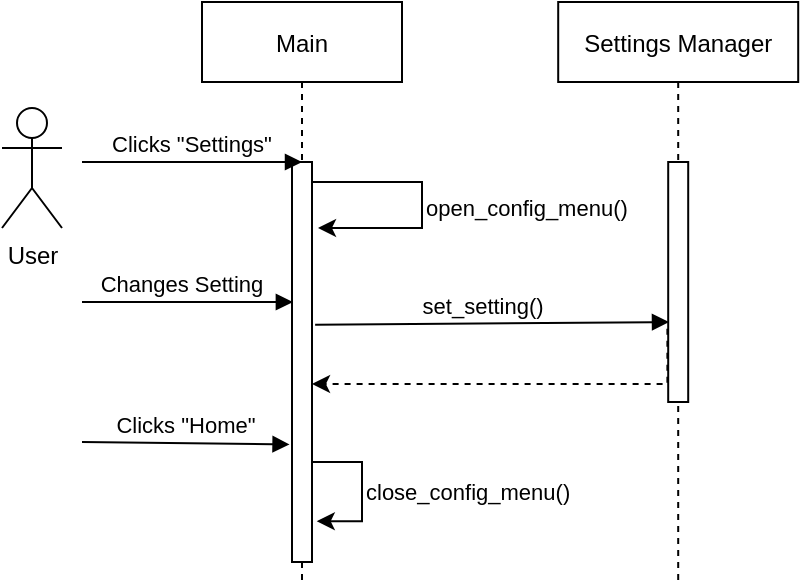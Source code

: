 <mxfile version="16.1.2" type="device"><diagram id="kgpKYQtTHZ0yAKxKKP6v" name="Page-1"><mxGraphModel dx="1691" dy="839" grid="1" gridSize="10" guides="1" tooltips="1" connect="1" arrows="1" fold="1" page="1" pageScale="1" pageWidth="850" pageHeight="1100" math="0" shadow="0"><root><mxCell id="0"/><mxCell id="1" parent="0"/><mxCell id="GdJ2a3sM91MN6zWr6IwL-13" value="Main" style="shape=umlLifeline;perimeter=lifelinePerimeter;container=1;collapsible=0;recursiveResize=0;rounded=0;shadow=0;strokeWidth=1;" parent="1" vertex="1"><mxGeometry x="80" y="410" width="100" height="290" as="geometry"/></mxCell><mxCell id="GdJ2a3sM91MN6zWr6IwL-14" value="" style="points=[];perimeter=orthogonalPerimeter;rounded=0;shadow=0;strokeWidth=1;" parent="GdJ2a3sM91MN6zWr6IwL-13" vertex="1"><mxGeometry x="45" y="80" width="10" height="200" as="geometry"/></mxCell><mxCell id="GdJ2a3sM91MN6zWr6IwL-16" style="edgeStyle=orthogonalEdgeStyle;rounded=0;orthogonalLoop=1;jettySize=auto;html=1;" parent="GdJ2a3sM91MN6zWr6IwL-13" edge="1"><mxGeometry relative="1" as="geometry"><mxPoint x="55" y="90" as="sourcePoint"/><mxPoint x="58" y="113" as="targetPoint"/><Array as="points"><mxPoint x="110" y="90"/><mxPoint x="110" y="113"/><mxPoint x="58" y="113"/></Array></mxGeometry></mxCell><mxCell id="GdJ2a3sM91MN6zWr6IwL-57" style="edgeStyle=orthogonalEdgeStyle;rounded=0;orthogonalLoop=1;jettySize=auto;html=1;entryX=1.238;entryY=0.203;entryDx=0;entryDy=0;entryPerimeter=0;exitX=1;exitY=0.018;exitDx=0;exitDy=0;exitPerimeter=0;" parent="GdJ2a3sM91MN6zWr6IwL-13" edge="1"><mxGeometry relative="1" as="geometry"><mxPoint x="55" y="230.0" as="sourcePoint"/><mxPoint x="57.38" y="259.6" as="targetPoint"/><Array as="points"><mxPoint x="80" y="230.12"/><mxPoint x="80" y="260.12"/></Array></mxGeometry></mxCell><mxCell id="GdJ2a3sM91MN6zWr6IwL-20" value="Clicks &quot;Settings&quot;" style="verticalAlign=bottom;endArrow=block;entryX=0;entryY=0;shadow=0;strokeWidth=1;" parent="1" edge="1"><mxGeometry relative="1" as="geometry"><mxPoint x="20" y="490" as="sourcePoint"/><mxPoint x="130" y="490.0" as="targetPoint"/></mxGeometry></mxCell><mxCell id="GdJ2a3sM91MN6zWr6IwL-22" value="open_config_menu()" style="text;html=1;strokeColor=none;fillColor=none;align=left;verticalAlign=middle;whiteSpace=wrap;rounded=0;fontSize=11;" parent="1" vertex="1"><mxGeometry x="190" y="510" width="60" height="6" as="geometry"/></mxCell><mxCell id="GdJ2a3sM91MN6zWr6IwL-26" value="Settings Manager" style="shape=umlLifeline;perimeter=lifelinePerimeter;container=1;collapsible=0;recursiveResize=0;rounded=0;shadow=0;strokeWidth=1;" parent="1" vertex="1"><mxGeometry x="258.1" y="410" width="120" height="290" as="geometry"/></mxCell><mxCell id="GdJ2a3sM91MN6zWr6IwL-27" value="" style="points=[];perimeter=orthogonalPerimeter;rounded=0;shadow=0;strokeWidth=1;" parent="GdJ2a3sM91MN6zWr6IwL-26" vertex="1"><mxGeometry x="55" y="80" width="10" height="120" as="geometry"/></mxCell><mxCell id="GdJ2a3sM91MN6zWr6IwL-34" style="edgeStyle=orthogonalEdgeStyle;rounded=0;orthogonalLoop=1;jettySize=auto;html=1;dashed=1;exitX=-0.04;exitY=0.695;exitDx=0;exitDy=0;exitPerimeter=0;" parent="1" source="GdJ2a3sM91MN6zWr6IwL-27" edge="1"><mxGeometry relative="1" as="geometry"><mxPoint x="278.5" y="600" as="sourcePoint"/><mxPoint x="135" y="601" as="targetPoint"/><Array as="points"><mxPoint x="313" y="601"/><mxPoint x="135" y="601"/></Array></mxGeometry></mxCell><mxCell id="GdJ2a3sM91MN6zWr6IwL-37" value="User" style="shape=umlActor;verticalLabelPosition=bottom;verticalAlign=top;html=1;fontSize=12;" parent="1" vertex="1"><mxGeometry x="-20" y="463" width="30" height="60" as="geometry"/></mxCell><mxCell id="GdJ2a3sM91MN6zWr6IwL-41" value="Changes Setting" style="verticalAlign=bottom;endArrow=block;shadow=0;strokeWidth=1;entryX=0.044;entryY=0.35;entryDx=0;entryDy=0;entryPerimeter=0;" parent="1" target="GdJ2a3sM91MN6zWr6IwL-14" edge="1"><mxGeometry x="-0.048" relative="1" as="geometry"><mxPoint x="20" y="560" as="sourcePoint"/><mxPoint x="130.94" y="560.0" as="targetPoint"/><mxPoint as="offset"/></mxGeometry></mxCell><mxCell id="GdJ2a3sM91MN6zWr6IwL-56" value="Clicks &quot;Home&quot;" style="verticalAlign=bottom;endArrow=block;entryX=-0.122;entryY=0.706;shadow=0;strokeWidth=1;entryDx=0;entryDy=0;entryPerimeter=0;" parent="1" edge="1" target="GdJ2a3sM91MN6zWr6IwL-14"><mxGeometry relative="1" as="geometry"><mxPoint x="20" y="630" as="sourcePoint"/><mxPoint x="130" y="630.0" as="targetPoint"/></mxGeometry></mxCell><mxCell id="GdJ2a3sM91MN6zWr6IwL-58" value="close_config_menu()" style="text;html=1;strokeColor=none;fillColor=none;align=left;verticalAlign=middle;whiteSpace=wrap;rounded=0;fontSize=11;" parent="1" vertex="1"><mxGeometry x="160" y="650" width="60" height="10" as="geometry"/></mxCell><mxCell id="rVBa_CpnUPN1ezfxOAit-2" value="set_setting()" style="verticalAlign=bottom;endArrow=block;shadow=0;strokeWidth=1;entryX=0.04;entryY=0.667;entryDx=0;entryDy=0;entryPerimeter=0;exitX=1.156;exitY=0.407;exitDx=0;exitDy=0;exitPerimeter=0;" edge="1" parent="1" source="GdJ2a3sM91MN6zWr6IwL-14" target="GdJ2a3sM91MN6zWr6IwL-27"><mxGeometry x="-0.048" relative="1" as="geometry"><mxPoint x="140" y="570" as="sourcePoint"/><mxPoint x="235.07" y="570.3" as="targetPoint"/><mxPoint as="offset"/></mxGeometry></mxCell></root></mxGraphModel></diagram></mxfile>